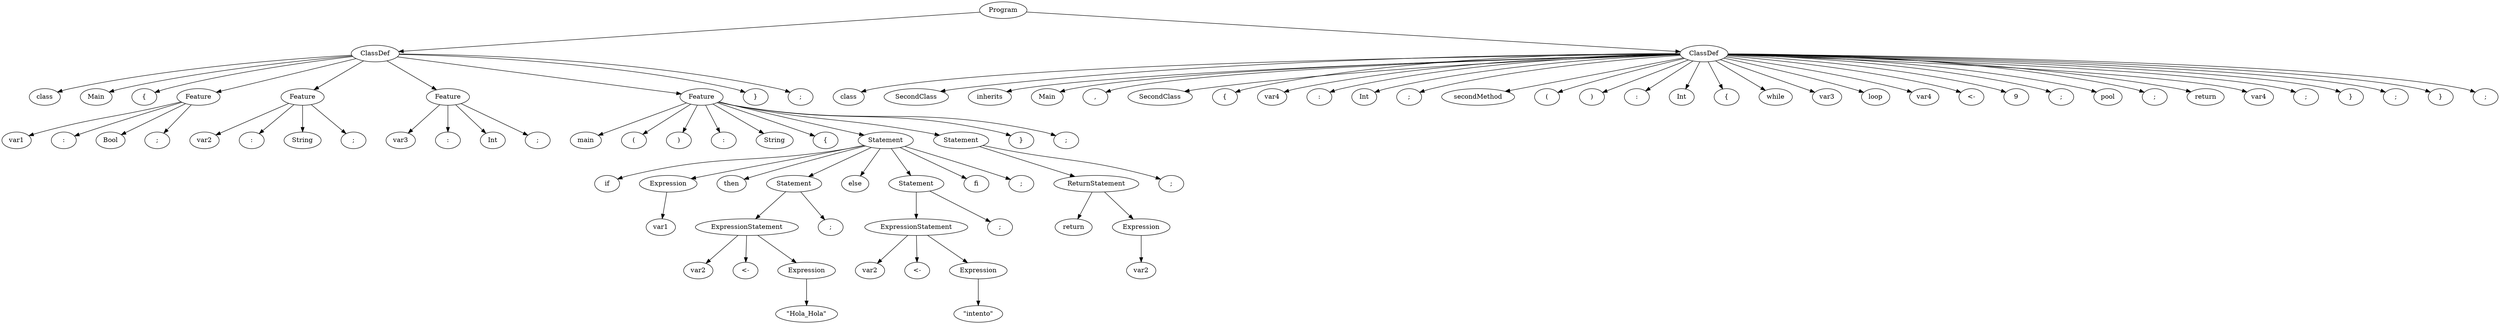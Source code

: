 digraph tree {
rankdir=TB;
nodesep=0.6;
ranksep=0.8;
    "Program_1772901368320" [label="Program"];
    "ClassDef_1772901369440" [label="ClassDef"];
    "class_1772901362304" [label="class"];
    "Main_1772901360064" [label="Main"];
    "{_1772901359808" [label="{"];
    "Feature_1772901368544" [label="Feature"];
    "var1_1772901357376" [label="var1"];
    ":_1772901357952" [label=":"];
    "Bool_1772901366912" [label="Bool"];
    ";_1772901352320" [label=";"];
    "Feature_1772901368992" [label="Feature"];
    "var2_1772901358976" [label="var2"];
    ":_1772901356032" [label=":"];
    "String_1772901359296" [label="String"];
    ";_1772901362816" [label=";"];
    "Feature_1772901368768" [label="Feature"];
    "var3_1772901356992" [label="var3"];
    ":_1772901352768" [label=":"];
    "Int_1772901363072" [label="Int"];
    ";_1772901359680" [label=";"];
    "Feature_1772901369216" [label="Feature"];
    "main_1772901352640" [label="main"];
    "(_1772901359424" [label="("];
    ")_1772901360192" [label=")"];
    ":_1772901353408" [label=":"];
    "String_1772901361728" [label="String"];
    "{_1772901363456" [label="{"];
    "Statement_1772901369776" [label="Statement"];
    "if_1772901354112" [label="if"];
    "Expression_1772901369664" [label="Expression"];
    "var1_1772901362880" [label="var1"];
    "then_1772901367104" [label="then"];
    "Statement_1772901369328" [label="Statement"];
    "ExpressionStatement_1772901368656" [label="ExpressionStatement"];
    "var2_1772901363136" [label="var2"];
    "<-_1772901360640" [label="<-"];
    "Expression_1772901369552" [label="Expression"];
    "\\\"Hola_Hola\\\"_1772901362624" [label="\"Hola_Hola\""];
    ";_1772901351936" [label=";"];
    "else_1772901359360" [label="else"];
    "Statement_1772901369104" [label="Statement"];
    "ExpressionStatement_1772901369888" [label="ExpressionStatement"];
    "var2_1772901361792" [label="var2"];
    "<-_1772901356352" [label="<-"];
    "Expression_1772901370000" [label="Expression"];
    "\\\"intento\\\"_1772901355264" [label="\"intento\""];
    ";_1772901364160" [label=";"];
    "fi_1772901362432" [label="fi"];
    ";_1772901355456" [label=";"];
    "Statement_1772901370112" [label="Statement"];
    "ReturnStatement_1772901370224" [label="ReturnStatement"];
    "return_1772901249984" [label="return"];
    "Expression_1772901370336" [label="Expression"];
    "var2_1772901237824" [label="var2"];
    ";_1772901251008" [label=";"];
    "}_1772901240128" [label="}"];
    ";_1772901358080" [label=";"];
    "}_1772901237184" [label="}"];
    ";_1772901252288" [label=";"];
    "ClassDef_1772901370448" [label="ClassDef"];
    "class_1772901354496" [label="class"];
    "SecondClass_1772901252224" [label="SecondClass"];
    "inherits_1772901245184" [label="inherits"];
    "Main_1772901241024" [label="Main"];
    ",_1772901237504" [label=","];
    "SecondClass_1772901247232" [label="SecondClass"];
    "{_1772901240896" [label="{"];
    "var4_1772901250816" [label="var4"];
    ":_1772901242560" [label=":"];
    "Int_1772901198336" [label="Int"];
    ";_1772901244544" [label=";"];
    "secondMethod_1772901251200" [label="secondMethod"];
    "(_1772901252992" [label="("];
    ")_1772901240576" [label=")"];
    ":_1772901251584" [label=":"];
    "Int_1772901249536" [label="Int"];
    "{_1772901397056" [label="{"];
    "while_1772901396352" [label="while"];
    "var3_1772901386368" [label="var3"];
    "loop_1772901388416" [label="loop"];
    "var4_1772901387008" [label="var4"];
    "<-_1772901391552" [label="<-"];
    "9_1772901384640" [label="9"];
    ";_1772901398848" [label=";"];
    "pool_1772901399168" [label="pool"];
    ";_1772901390592" [label=";"];
    "return_1772901385920" [label="return"];
    "var4_1772901398400" [label="var4"];
    ";_1772901387136" [label=";"];
    "}_1772901391168" [label="}"];
    ";_1772901390080" [label=";"];
    "}_1772901391296" [label="}"];
    ";_1772901385216" [label=";"];
    "Program_1772901368320" -> "ClassDef_1772901369440";
    "Program_1772901368320" -> "ClassDef_1772901370448";
    "ClassDef_1772901369440" -> "class_1772901362304";
    "ClassDef_1772901369440" -> "Main_1772901360064";
    "ClassDef_1772901369440" -> "{_1772901359808";
    "ClassDef_1772901369440" -> "Feature_1772901368544";
    "ClassDef_1772901369440" -> "Feature_1772901368992";
    "ClassDef_1772901369440" -> "Feature_1772901368768";
    "ClassDef_1772901369440" -> "Feature_1772901369216";
    "ClassDef_1772901369440" -> "}_1772901237184";
    "ClassDef_1772901369440" -> ";_1772901252288";
    "Feature_1772901368544" -> "var1_1772901357376";
    "Feature_1772901368544" -> ":_1772901357952";
    "Feature_1772901368544" -> "Bool_1772901366912";
    "Feature_1772901368544" -> ";_1772901352320";
    "Feature_1772901368992" -> "var2_1772901358976";
    "Feature_1772901368992" -> ":_1772901356032";
    "Feature_1772901368992" -> "String_1772901359296";
    "Feature_1772901368992" -> ";_1772901362816";
    "Feature_1772901368768" -> "var3_1772901356992";
    "Feature_1772901368768" -> ":_1772901352768";
    "Feature_1772901368768" -> "Int_1772901363072";
    "Feature_1772901368768" -> ";_1772901359680";
    "Feature_1772901369216" -> "main_1772901352640";
    "Feature_1772901369216" -> "(_1772901359424";
    "Feature_1772901369216" -> ")_1772901360192";
    "Feature_1772901369216" -> ":_1772901353408";
    "Feature_1772901369216" -> "String_1772901361728";
    "Feature_1772901369216" -> "{_1772901363456";
    "Feature_1772901369216" -> "Statement_1772901369776";
    "Feature_1772901369216" -> "Statement_1772901370112";
    "Feature_1772901369216" -> "}_1772901240128";
    "Feature_1772901369216" -> ";_1772901358080";
    "Statement_1772901369776" -> "if_1772901354112";
    "Statement_1772901369776" -> "Expression_1772901369664";
    "Statement_1772901369776" -> "then_1772901367104";
    "Statement_1772901369776" -> "Statement_1772901369328";
    "Statement_1772901369776" -> "else_1772901359360";
    "Statement_1772901369776" -> "Statement_1772901369104";
    "Statement_1772901369776" -> "fi_1772901362432";
    "Statement_1772901369776" -> ";_1772901355456";
    "Expression_1772901369664" -> "var1_1772901362880";
    "Statement_1772901369328" -> "ExpressionStatement_1772901368656";
    "Statement_1772901369328" -> ";_1772901351936";
    "ExpressionStatement_1772901368656" -> "var2_1772901363136";
    "ExpressionStatement_1772901368656" -> "<-_1772901360640";
    "ExpressionStatement_1772901368656" -> "Expression_1772901369552";
    "Expression_1772901369552" -> "\\\"Hola_Hola\\\"_1772901362624";
    "Statement_1772901369104" -> "ExpressionStatement_1772901369888";
    "Statement_1772901369104" -> ";_1772901364160";
    "ExpressionStatement_1772901369888" -> "var2_1772901361792";
    "ExpressionStatement_1772901369888" -> "<-_1772901356352";
    "ExpressionStatement_1772901369888" -> "Expression_1772901370000";
    "Expression_1772901370000" -> "\\\"intento\\\"_1772901355264";
    "Statement_1772901370112" -> "ReturnStatement_1772901370224";
    "Statement_1772901370112" -> ";_1772901251008";
    "ReturnStatement_1772901370224" -> "return_1772901249984";
    "ReturnStatement_1772901370224" -> "Expression_1772901370336";
    "Expression_1772901370336" -> "var2_1772901237824";
    "ClassDef_1772901370448" -> "class_1772901354496";
    "ClassDef_1772901370448" -> "SecondClass_1772901252224";
    "ClassDef_1772901370448" -> "inherits_1772901245184";
    "ClassDef_1772901370448" -> "Main_1772901241024";
    "ClassDef_1772901370448" -> ",_1772901237504";
    "ClassDef_1772901370448" -> "SecondClass_1772901247232";
    "ClassDef_1772901370448" -> "{_1772901240896";
    "ClassDef_1772901370448" -> "var4_1772901250816";
    "ClassDef_1772901370448" -> ":_1772901242560";
    "ClassDef_1772901370448" -> "Int_1772901198336";
    "ClassDef_1772901370448" -> ";_1772901244544";
    "ClassDef_1772901370448" -> "secondMethod_1772901251200";
    "ClassDef_1772901370448" -> "(_1772901252992";
    "ClassDef_1772901370448" -> ")_1772901240576";
    "ClassDef_1772901370448" -> ":_1772901251584";
    "ClassDef_1772901370448" -> "Int_1772901249536";
    "ClassDef_1772901370448" -> "{_1772901397056";
    "ClassDef_1772901370448" -> "while_1772901396352";
    "ClassDef_1772901370448" -> "var3_1772901386368";
    "ClassDef_1772901370448" -> "loop_1772901388416";
    "ClassDef_1772901370448" -> "var4_1772901387008";
    "ClassDef_1772901370448" -> "<-_1772901391552";
    "ClassDef_1772901370448" -> "9_1772901384640";
    "ClassDef_1772901370448" -> ";_1772901398848";
    "ClassDef_1772901370448" -> "pool_1772901399168";
    "ClassDef_1772901370448" -> ";_1772901390592";
    "ClassDef_1772901370448" -> "return_1772901385920";
    "ClassDef_1772901370448" -> "var4_1772901398400";
    "ClassDef_1772901370448" -> ";_1772901387136";
    "ClassDef_1772901370448" -> "}_1772901391168";
    "ClassDef_1772901370448" -> ";_1772901390080";
    "ClassDef_1772901370448" -> "}_1772901391296";
    "ClassDef_1772901370448" -> ";_1772901385216";
}
